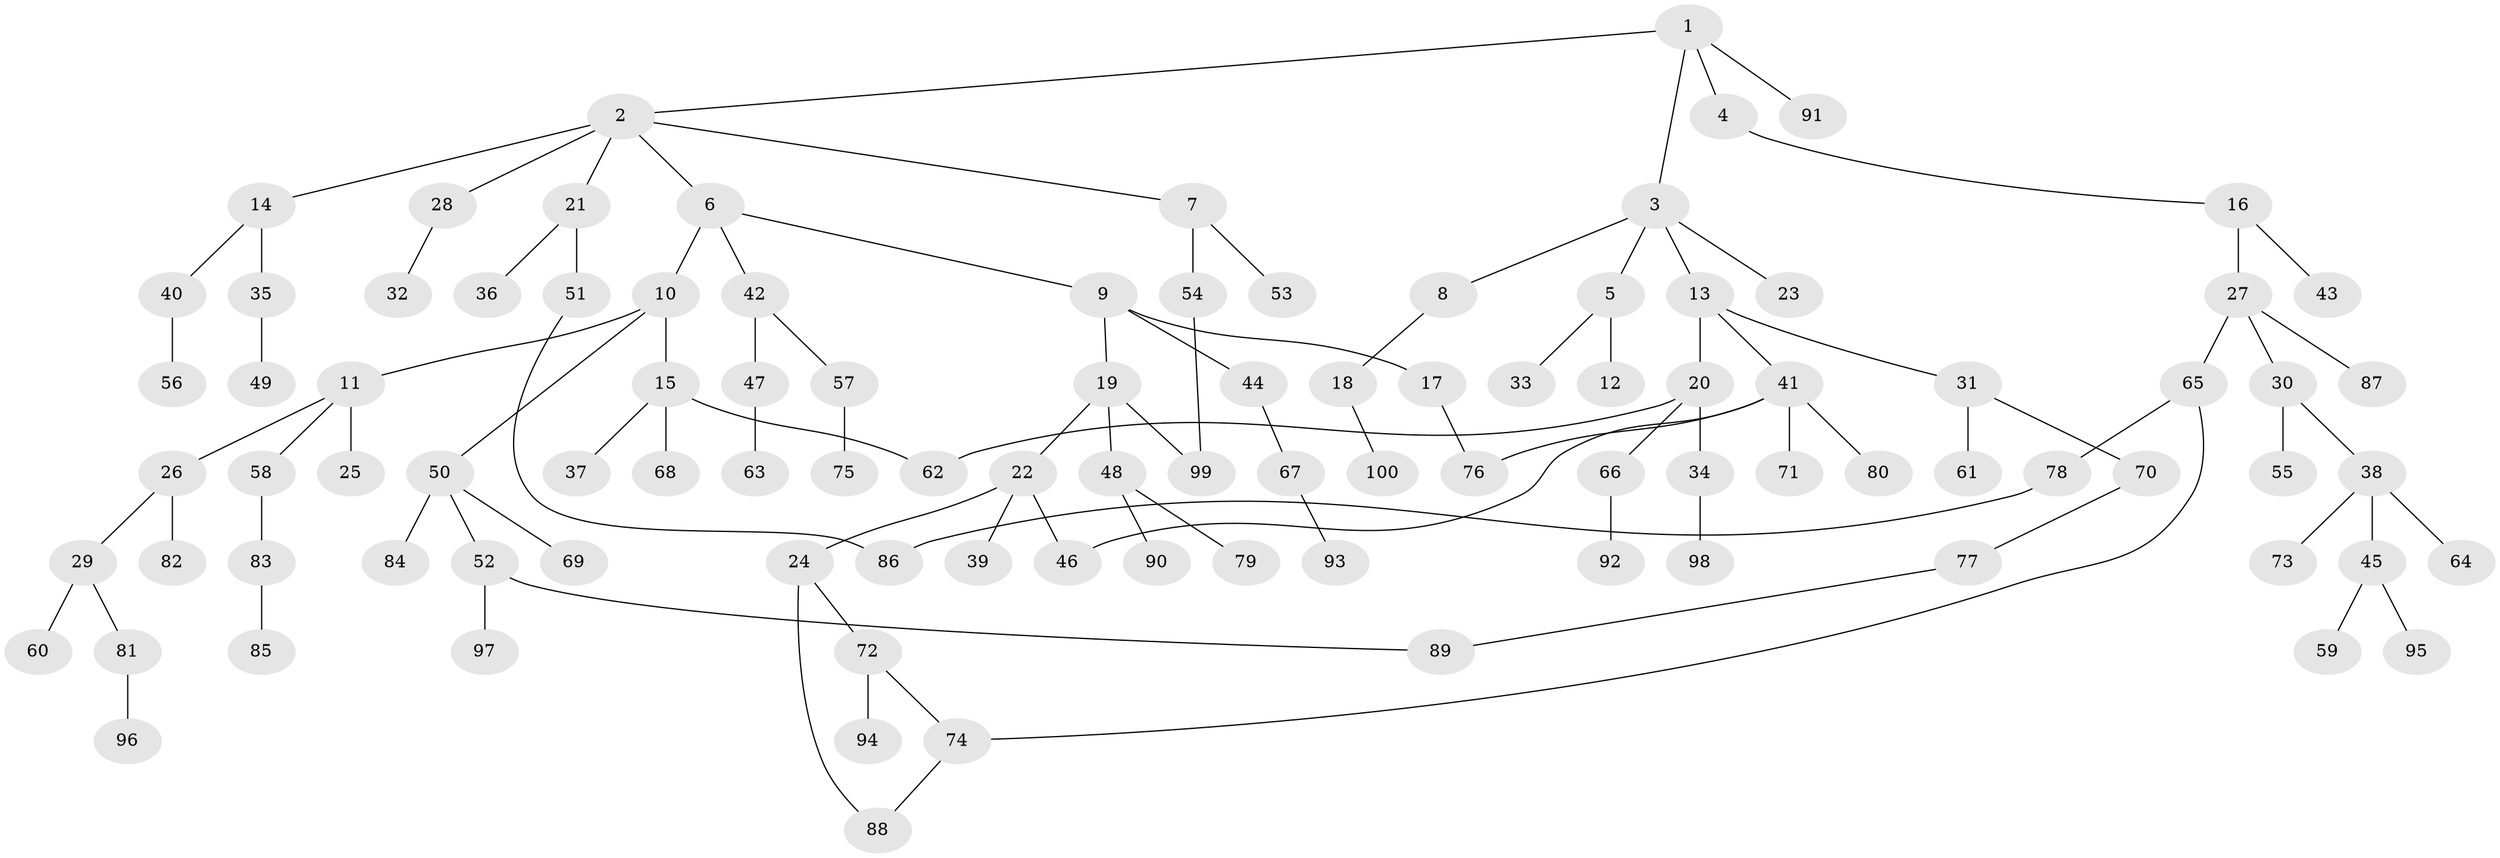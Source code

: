 // coarse degree distribution, {2: 0.37735849056603776, 7: 0.018867924528301886, 4: 0.09433962264150944, 5: 0.03773584905660377, 3: 0.1509433962264151, 1: 0.32075471698113206}
// Generated by graph-tools (version 1.1) at 2025/48/03/04/25 22:48:51]
// undirected, 100 vertices, 107 edges
graph export_dot {
  node [color=gray90,style=filled];
  1;
  2;
  3;
  4;
  5;
  6;
  7;
  8;
  9;
  10;
  11;
  12;
  13;
  14;
  15;
  16;
  17;
  18;
  19;
  20;
  21;
  22;
  23;
  24;
  25;
  26;
  27;
  28;
  29;
  30;
  31;
  32;
  33;
  34;
  35;
  36;
  37;
  38;
  39;
  40;
  41;
  42;
  43;
  44;
  45;
  46;
  47;
  48;
  49;
  50;
  51;
  52;
  53;
  54;
  55;
  56;
  57;
  58;
  59;
  60;
  61;
  62;
  63;
  64;
  65;
  66;
  67;
  68;
  69;
  70;
  71;
  72;
  73;
  74;
  75;
  76;
  77;
  78;
  79;
  80;
  81;
  82;
  83;
  84;
  85;
  86;
  87;
  88;
  89;
  90;
  91;
  92;
  93;
  94;
  95;
  96;
  97;
  98;
  99;
  100;
  1 -- 2;
  1 -- 3;
  1 -- 4;
  1 -- 91;
  2 -- 6;
  2 -- 7;
  2 -- 14;
  2 -- 21;
  2 -- 28;
  3 -- 5;
  3 -- 8;
  3 -- 13;
  3 -- 23;
  4 -- 16;
  5 -- 12;
  5 -- 33;
  6 -- 9;
  6 -- 10;
  6 -- 42;
  7 -- 53;
  7 -- 54;
  8 -- 18;
  9 -- 17;
  9 -- 19;
  9 -- 44;
  10 -- 11;
  10 -- 15;
  10 -- 50;
  11 -- 25;
  11 -- 26;
  11 -- 58;
  13 -- 20;
  13 -- 31;
  13 -- 41;
  14 -- 35;
  14 -- 40;
  15 -- 37;
  15 -- 62;
  15 -- 68;
  16 -- 27;
  16 -- 43;
  17 -- 76;
  18 -- 100;
  19 -- 22;
  19 -- 48;
  19 -- 99;
  20 -- 34;
  20 -- 66;
  20 -- 62;
  21 -- 36;
  21 -- 51;
  22 -- 24;
  22 -- 39;
  22 -- 46;
  24 -- 72;
  24 -- 88;
  26 -- 29;
  26 -- 82;
  27 -- 30;
  27 -- 65;
  27 -- 87;
  28 -- 32;
  29 -- 60;
  29 -- 81;
  30 -- 38;
  30 -- 55;
  31 -- 61;
  31 -- 70;
  34 -- 98;
  35 -- 49;
  38 -- 45;
  38 -- 64;
  38 -- 73;
  40 -- 56;
  41 -- 71;
  41 -- 80;
  41 -- 76;
  41 -- 46;
  42 -- 47;
  42 -- 57;
  44 -- 67;
  45 -- 59;
  45 -- 95;
  47 -- 63;
  48 -- 79;
  48 -- 90;
  50 -- 52;
  50 -- 69;
  50 -- 84;
  51 -- 86;
  52 -- 97;
  52 -- 89;
  54 -- 99;
  57 -- 75;
  58 -- 83;
  65 -- 78;
  65 -- 74;
  66 -- 92;
  67 -- 93;
  70 -- 77;
  72 -- 74;
  72 -- 94;
  74 -- 88;
  77 -- 89;
  78 -- 86;
  81 -- 96;
  83 -- 85;
}
